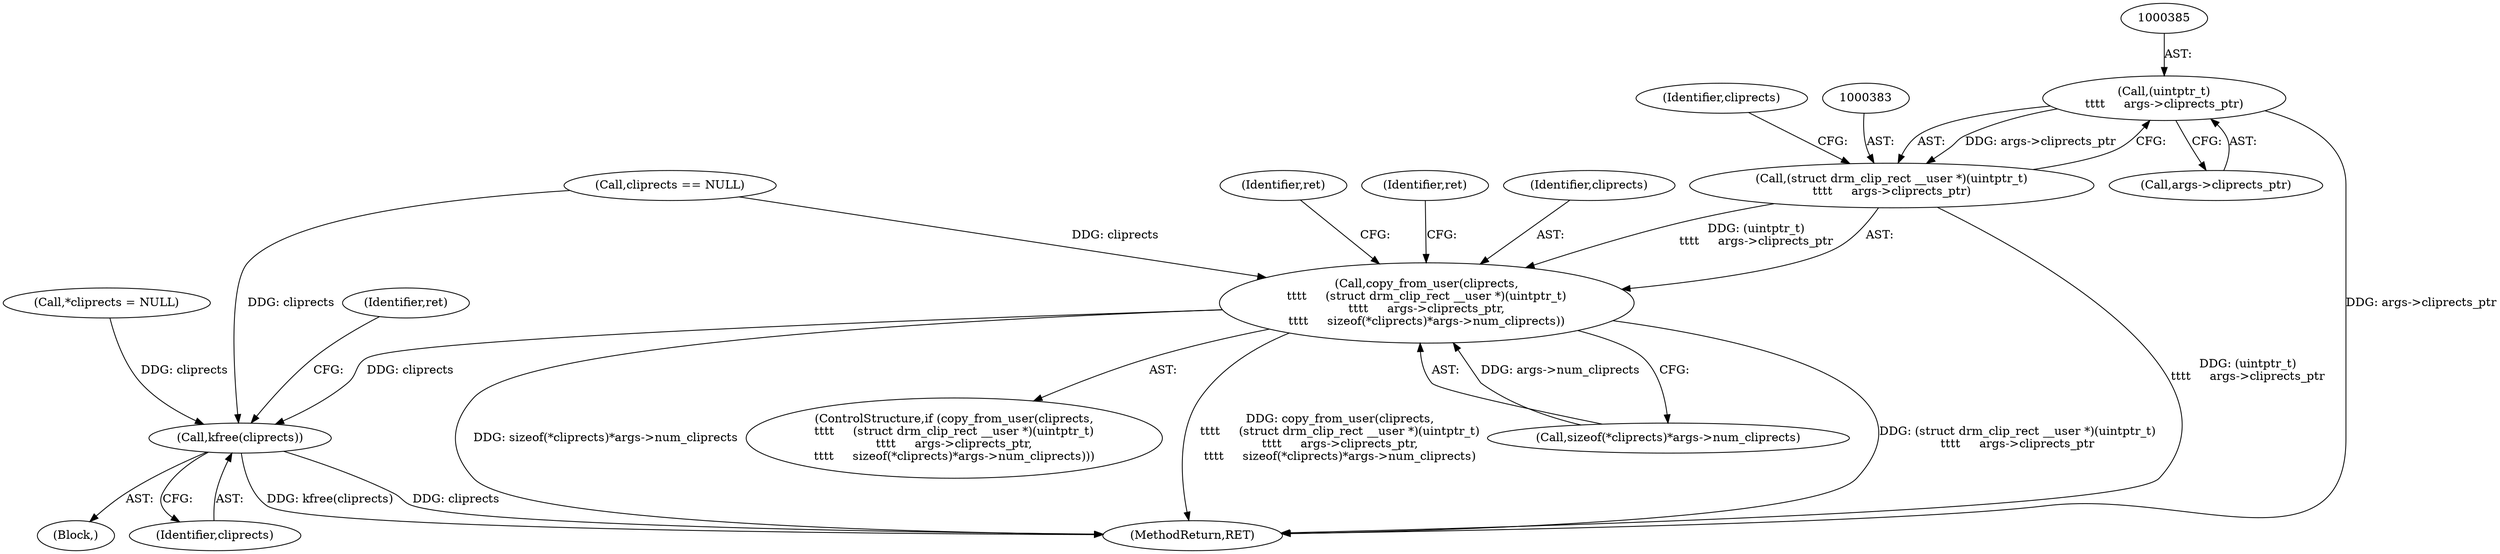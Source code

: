 digraph "0_linux_44afb3a04391a74309d16180d1e4f8386fdfa745@pointer" {
"1000384" [label="(Call,(uintptr_t)\n\t\t\t\t     args->cliprects_ptr)"];
"1000382" [label="(Call,(struct drm_clip_rect __user *)(uintptr_t)\n\t\t\t\t     args->cliprects_ptr)"];
"1000380" [label="(Call,copy_from_user(cliprects,\n\t\t\t\t     (struct drm_clip_rect __user *)(uintptr_t)\n\t\t\t\t     args->cliprects_ptr,\n\t\t\t\t     sizeof(*cliprects)*args->num_cliprects))"];
"1000830" [label="(Call,kfree(cliprects))"];
"1000386" [label="(Call,args->cliprects_ptr)"];
"1000834" [label="(MethodReturn,RET)"];
"1000379" [label="(ControlStructure,if (copy_from_user(cliprects,\n\t\t\t\t     (struct drm_clip_rect __user *)(uintptr_t)\n\t\t\t\t     args->cliprects_ptr,\n\t\t\t\t     sizeof(*cliprects)*args->num_cliprects)))"];
"1000833" [label="(Identifier,ret)"];
"1000370" [label="(Call,cliprects == NULL)"];
"1000114" [label="(Block,)"];
"1000392" [label="(Identifier,cliprects)"];
"1000830" [label="(Call,kfree(cliprects))"];
"1000403" [label="(Identifier,ret)"];
"1000384" [label="(Call,(uintptr_t)\n\t\t\t\t     args->cliprects_ptr)"];
"1000382" [label="(Call,(struct drm_clip_rect __user *)(uintptr_t)\n\t\t\t\t     args->cliprects_ptr)"];
"1000380" [label="(Call,copy_from_user(cliprects,\n\t\t\t\t     (struct drm_clip_rect __user *)(uintptr_t)\n\t\t\t\t     args->cliprects_ptr,\n\t\t\t\t     sizeof(*cliprects)*args->num_cliprects))"];
"1000125" [label="(Call,*cliprects = NULL)"];
"1000398" [label="(Identifier,ret)"];
"1000389" [label="(Call,sizeof(*cliprects)*args->num_cliprects)"];
"1000831" [label="(Identifier,cliprects)"];
"1000381" [label="(Identifier,cliprects)"];
"1000384" -> "1000382"  [label="AST: "];
"1000384" -> "1000386"  [label="CFG: "];
"1000385" -> "1000384"  [label="AST: "];
"1000386" -> "1000384"  [label="AST: "];
"1000382" -> "1000384"  [label="CFG: "];
"1000384" -> "1000834"  [label="DDG: args->cliprects_ptr"];
"1000384" -> "1000382"  [label="DDG: args->cliprects_ptr"];
"1000382" -> "1000380"  [label="AST: "];
"1000383" -> "1000382"  [label="AST: "];
"1000392" -> "1000382"  [label="CFG: "];
"1000382" -> "1000834"  [label="DDG: (uintptr_t)\n\t\t\t\t     args->cliprects_ptr"];
"1000382" -> "1000380"  [label="DDG: (uintptr_t)\n\t\t\t\t     args->cliprects_ptr"];
"1000380" -> "1000379"  [label="AST: "];
"1000380" -> "1000389"  [label="CFG: "];
"1000381" -> "1000380"  [label="AST: "];
"1000389" -> "1000380"  [label="AST: "];
"1000398" -> "1000380"  [label="CFG: "];
"1000403" -> "1000380"  [label="CFG: "];
"1000380" -> "1000834"  [label="DDG: sizeof(*cliprects)*args->num_cliprects"];
"1000380" -> "1000834"  [label="DDG: copy_from_user(cliprects,\n\t\t\t\t     (struct drm_clip_rect __user *)(uintptr_t)\n\t\t\t\t     args->cliprects_ptr,\n\t\t\t\t     sizeof(*cliprects)*args->num_cliprects)"];
"1000380" -> "1000834"  [label="DDG: (struct drm_clip_rect __user *)(uintptr_t)\n\t\t\t\t     args->cliprects_ptr"];
"1000370" -> "1000380"  [label="DDG: cliprects"];
"1000389" -> "1000380"  [label="DDG: args->num_cliprects"];
"1000380" -> "1000830"  [label="DDG: cliprects"];
"1000830" -> "1000114"  [label="AST: "];
"1000830" -> "1000831"  [label="CFG: "];
"1000831" -> "1000830"  [label="AST: "];
"1000833" -> "1000830"  [label="CFG: "];
"1000830" -> "1000834"  [label="DDG: kfree(cliprects)"];
"1000830" -> "1000834"  [label="DDG: cliprects"];
"1000125" -> "1000830"  [label="DDG: cliprects"];
"1000370" -> "1000830"  [label="DDG: cliprects"];
}
